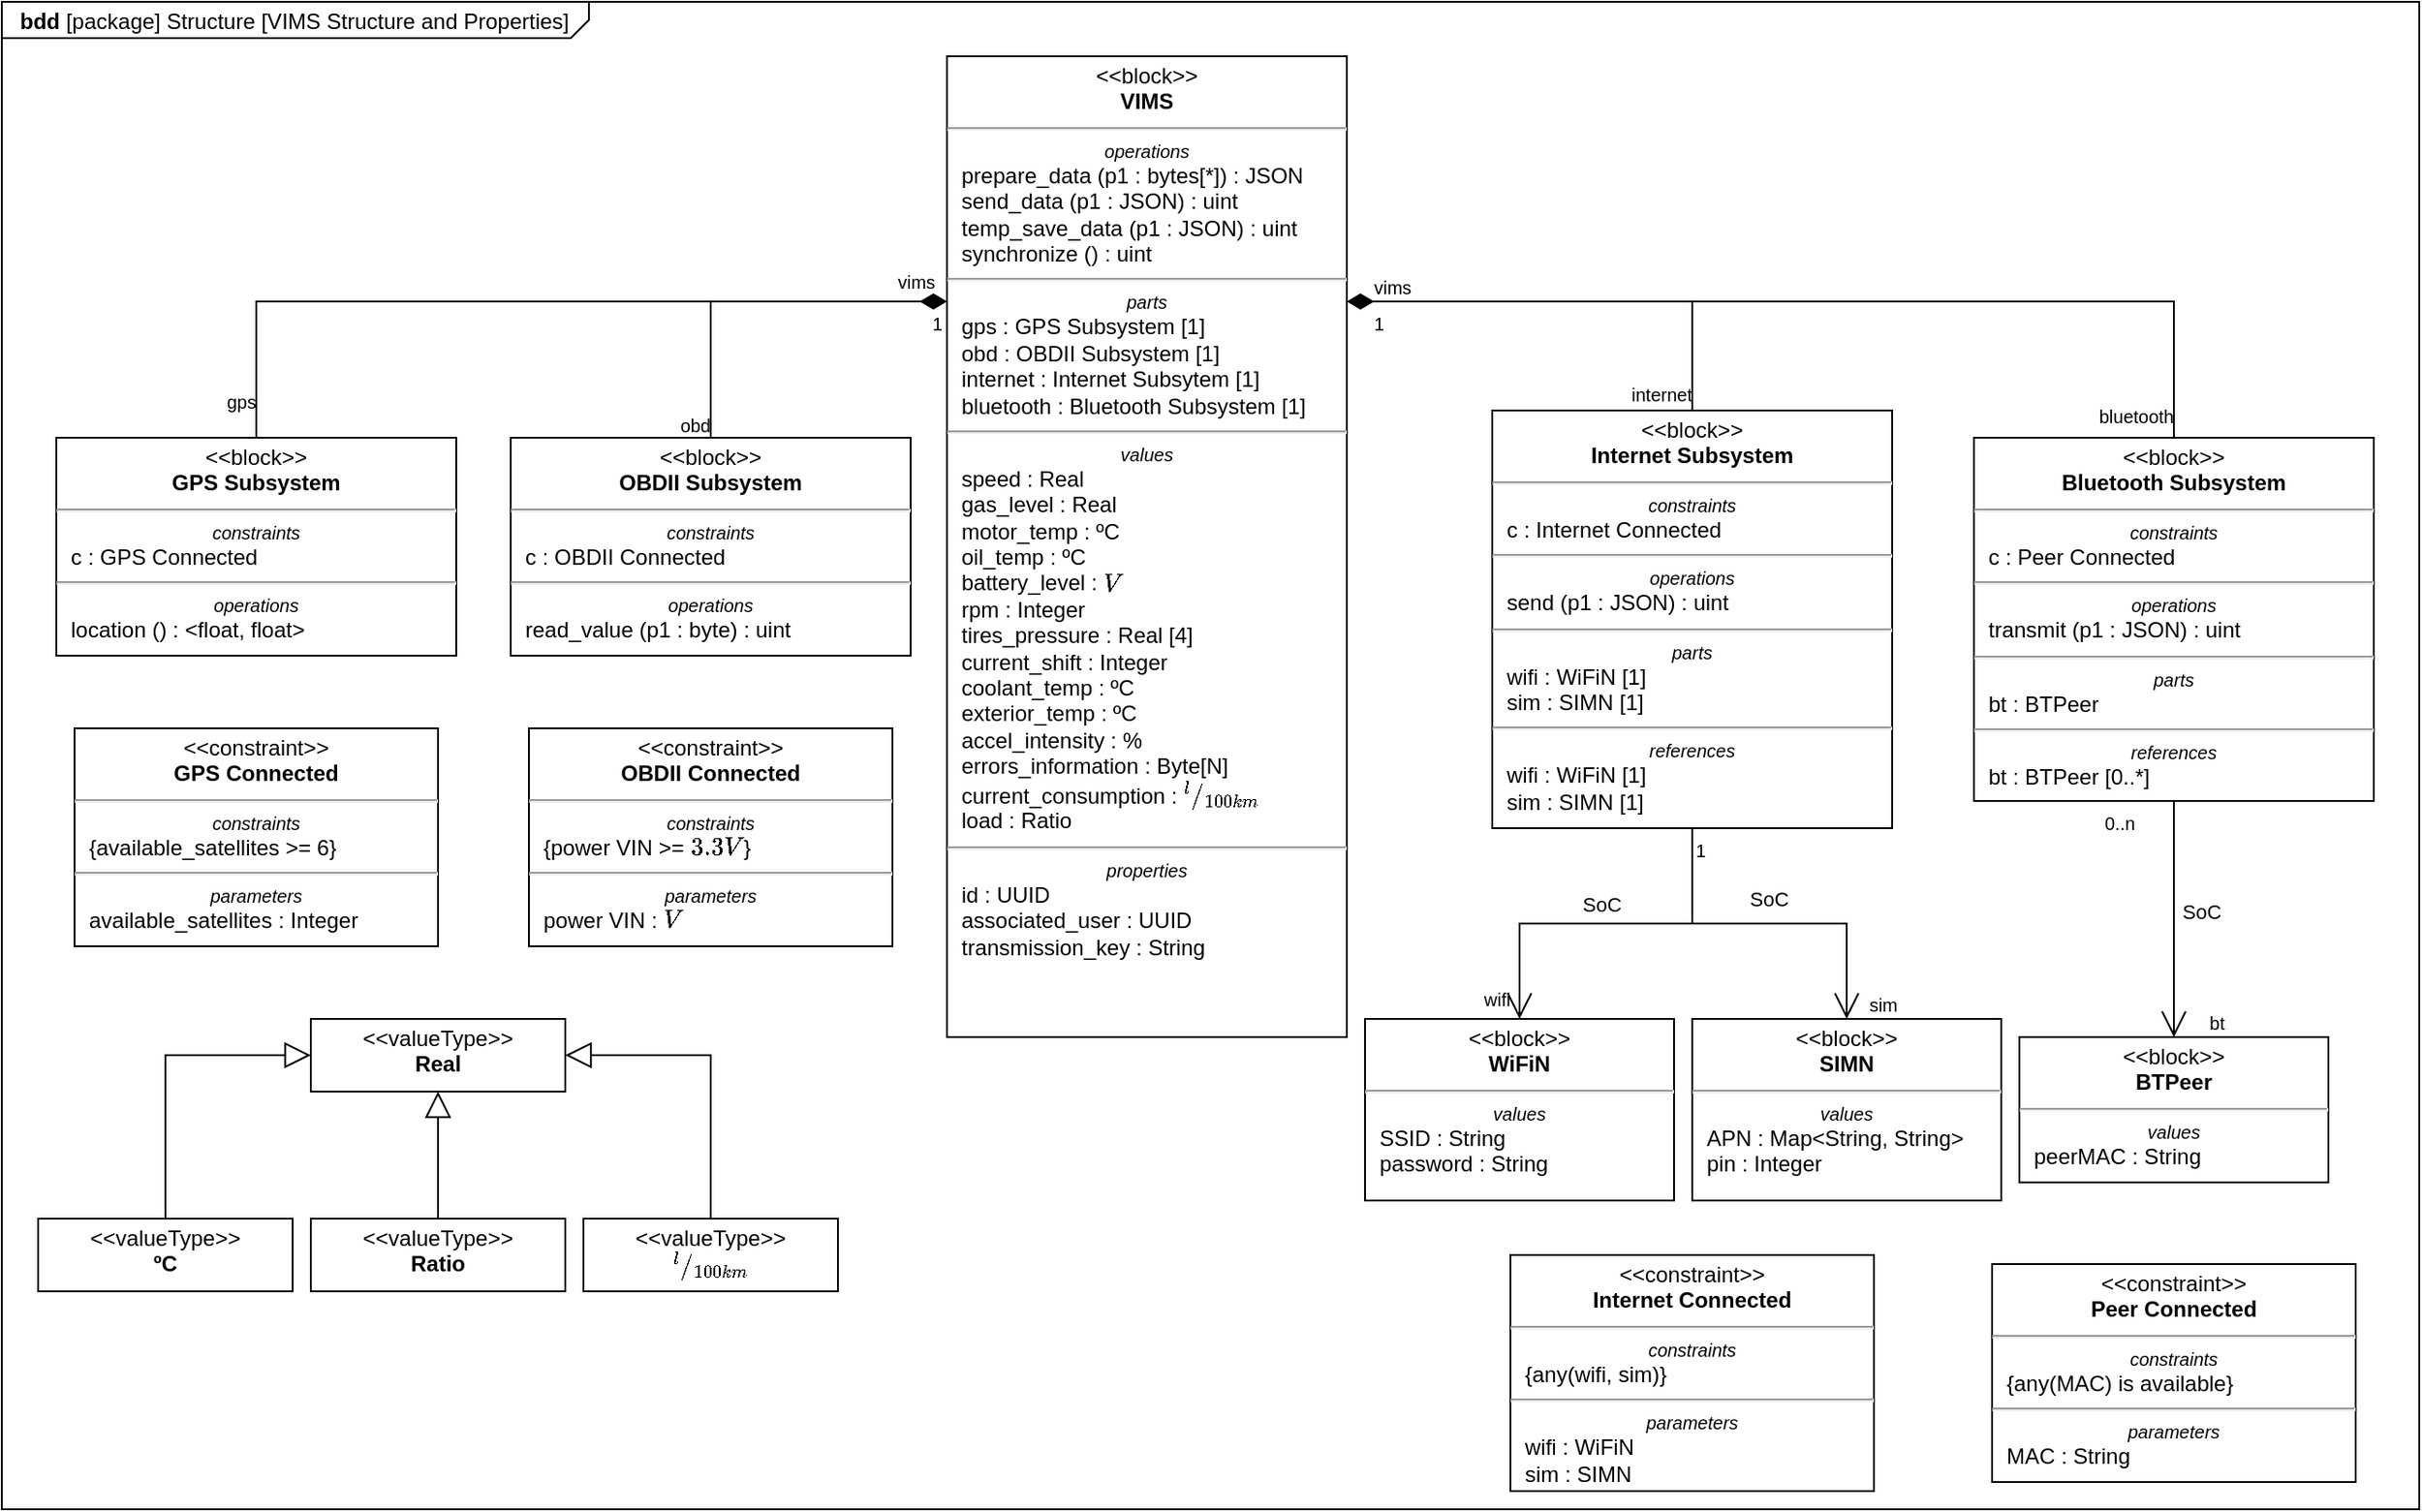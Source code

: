 <mxfile version="16.5.1" type="device" pages="3"><diagram id="k7R_y6oLWmM-7dXFirqQ" name="VIMS"><mxGraphModel dx="2249" dy="905" grid="1" gridSize="10" guides="1" tooltips="1" connect="1" arrows="1" fold="1" page="1" pageScale="1" pageWidth="827" pageHeight="1169" math="1" shadow="0"><root><mxCell id="0"/><mxCell id="1" parent="0"/><mxCell id="sNSrLLBI-kiCuPjnk9z7-1" value="&lt;p style=&quot;margin: 0px ; margin-top: 4px ; margin-left: 10px ; text-align: left&quot;&gt;&lt;b&gt;bdd&lt;/b&gt;&amp;nbsp;[package] Structure [VIMS Structure and Properties&lt;span&gt;]&lt;/span&gt;&lt;/p&gt;" style="html=1;strokeWidth=1;shape=mxgraph.sysml.package;labelX=323;align=left;spacingLeft=10;overflow=fill;recursiveResize=0;" parent="1" vertex="1"><mxGeometry x="-240" y="40" width="1330" height="830" as="geometry"/></mxCell><mxCell id="sNSrLLBI-kiCuPjnk9z7-9" value="&lt;p style=&quot;margin: 0px ; margin-top: 4px ; text-align: center&quot;&gt;&amp;lt;&amp;lt;block&amp;gt;&amp;gt;&lt;br&gt;&lt;b&gt;OBDII Subsystem&lt;/b&gt;&lt;/p&gt;&lt;hr&gt;&lt;p style=&quot;font-size: 10px ; margin: 0px ; text-align: center&quot;&gt;&lt;i&gt;constraints&lt;/i&gt;&lt;/p&gt;&lt;p style=&quot;margin: 0px ; margin-left: 8px ; text-align: left&quot;&gt;c : OBDII Connected&lt;/p&gt;&lt;hr&gt;&lt;p style=&quot;font-size: 10px ; margin: 0px ; text-align: center&quot;&gt;&lt;i&gt;operations&lt;/i&gt;&lt;/p&gt;&lt;p style=&quot;margin: 0px ; margin-left: 8px ; text-align: left&quot;&gt;read_value (p1 : byte) : uint&lt;/p&gt;" style="shape=rect;html=1;overflow=fill;verticalAlign=top;align=left;whiteSpace=wrap;" parent="1" vertex="1"><mxGeometry x="40" y="280" width="220" height="120" as="geometry"/></mxCell><mxCell id="sNSrLLBI-kiCuPjnk9z7-10" value="&lt;p style=&quot;margin: 0px ; margin-top: 4px ; text-align: center&quot;&gt;&amp;lt;&amp;lt;block&amp;gt;&amp;gt;&lt;br&gt;&lt;b&gt;VIMS&lt;/b&gt;&lt;/p&gt;&lt;hr&gt;&lt;p style=&quot;font-size: 10px ; margin: 0px ; text-align: center&quot;&gt;&lt;i&gt;operations&lt;/i&gt;&lt;/p&gt;&lt;p style=&quot;margin: 0px ; margin-left: 8px ; text-align: left&quot;&gt;prepare_data (p1 : bytes[*]) : JSON&lt;/p&gt;&lt;p style=&quot;margin: 0px ; margin-left: 8px ; text-align: left&quot;&gt;send_data (p1 : JSON) : uint&lt;/p&gt;&lt;p style=&quot;margin: 0px ; margin-left: 8px ; text-align: left&quot;&gt;temp_save_data (p1 : JSON) : uint&lt;/p&gt;&lt;p style=&quot;margin: 0px ; margin-left: 8px ; text-align: left&quot;&gt;synchronize () : uint&lt;/p&gt;&lt;hr&gt;&lt;p style=&quot;font-size: 10px ; margin: 0px ; text-align: center&quot;&gt;&lt;i&gt;parts&lt;/i&gt;&lt;/p&gt;&lt;p style=&quot;margin: 0px ; margin-left: 8px ; text-align: left&quot;&gt;gps : GPS Subsystem [1]&lt;/p&gt;&lt;p style=&quot;margin: 0px ; margin-left: 8px ; text-align: left&quot;&gt;obd : OBDII Subsystem [1]&lt;/p&gt;&lt;p style=&quot;margin: 0px ; margin-left: 8px ; text-align: left&quot;&gt;internet : Internet Subsytem [1]&lt;/p&gt;&lt;p style=&quot;margin: 0px ; margin-left: 8px ; text-align: left&quot;&gt;bluetooth : Bluetooth Subsystem [1]&lt;/p&gt;&lt;hr&gt;&lt;p style=&quot;font-size: 10px ; margin: 0px ; text-align: center&quot;&gt;&lt;i&gt;values&lt;/i&gt;&lt;/p&gt;&lt;p style=&quot;margin: 0px ; margin-left: 8px ; text-align: left&quot;&gt;speed : Real&lt;/p&gt;&lt;p style=&quot;margin: 0px ; margin-left: 8px ; text-align: left&quot;&gt;gas_level : Real&lt;/p&gt;&lt;p style=&quot;margin: 0px ; margin-left: 8px ; text-align: left&quot;&gt;motor_temp : ºC&lt;/p&gt;&lt;p style=&quot;margin: 0px ; margin-left: 8px ; text-align: left&quot;&gt;oil_temp : ºC&lt;/p&gt;&lt;p style=&quot;margin: 0px ; margin-left: 8px ; text-align: left&quot;&gt;battery_level : \(V\)&lt;/p&gt;&lt;p style=&quot;margin: 0px ; margin-left: 8px ; text-align: left&quot;&gt;rpm : Integer&lt;/p&gt;&lt;p style=&quot;margin: 0px ; margin-left: 8px ; text-align: left&quot;&gt;tires_pressure : Real [4]&lt;/p&gt;&lt;p style=&quot;margin: 0px ; margin-left: 8px ; text-align: left&quot;&gt;current_shift : Integer&lt;/p&gt;&lt;p style=&quot;margin: 0px ; margin-left: 8px ; text-align: left&quot;&gt;coolant_temp : ºC&lt;/p&gt;&lt;p style=&quot;margin: 0px ; margin-left: 8px ; text-align: left&quot;&gt;exterior_temp : ºC&lt;/p&gt;&lt;p style=&quot;margin: 0px ; margin-left: 8px ; text-align: left&quot;&gt;accel_intensity : %&lt;/p&gt;&lt;p style=&quot;margin: 0px ; margin-left: 8px ; text-align: left&quot;&gt;errors_information : Byte[N]&lt;/p&gt;&lt;p style=&quot;margin: 0px ; margin-left: 8px ; text-align: left&quot;&gt;current_consumption : \(^l/_{100 km}\)&lt;/p&gt;&lt;p style=&quot;margin: 0px ; margin-left: 8px ; text-align: left&quot;&gt;load : Ratio&lt;/p&gt;&lt;hr&gt;&lt;p style=&quot;font-size: 10px ; margin: 0px ; text-align: center&quot;&gt;&lt;i&gt;properties&lt;/i&gt;&lt;/p&gt;&lt;p style=&quot;margin: 0px ; margin-left: 8px ; text-align: left&quot;&gt;id : UUID&lt;/p&gt;&lt;p style=&quot;margin: 0px ; margin-left: 8px ; text-align: left&quot;&gt;associated_user : UUID&lt;/p&gt;&lt;p style=&quot;margin: 0px ; margin-left: 8px ; text-align: left&quot;&gt;transmission_key : String&lt;/p&gt;" style="shape=rect;html=1;overflow=fill;verticalAlign=top;align=left;whiteSpace=wrap;fontSize=12;" parent="1" vertex="1"><mxGeometry x="280" y="70" width="220" height="540" as="geometry"/></mxCell><mxCell id="sNSrLLBI-kiCuPjnk9z7-13" value="&lt;p style=&quot;margin: 0px ; margin-top: 4px ; text-align: center&quot;&gt;&lt;font face=&quot;Helvetica&quot;&gt;&amp;lt;&amp;lt;valueType&amp;gt;&amp;gt;&lt;br&gt;&lt;b&gt;Real&lt;/b&gt;&lt;/font&gt;&lt;/p&gt;" style="shape=rect;html=1;overflow=fill;whiteSpace=wrap;fontFamily=Times New Roman;fontSize=12;" parent="1" vertex="1"><mxGeometry x="-70" y="600" width="140" height="40" as="geometry"/></mxCell><mxCell id="sNSrLLBI-kiCuPjnk9z7-14" value="&lt;p style=&quot;margin: 0px ; margin-top: 4px ; text-align: center&quot;&gt;&lt;font face=&quot;Helvetica&quot;&gt;&amp;lt;&amp;lt;valueType&amp;gt;&amp;gt;&lt;br&gt;&lt;b&gt;ºC&lt;/b&gt;&lt;/font&gt;&lt;/p&gt;" style="shape=rect;html=1;overflow=fill;whiteSpace=wrap;fontFamily=Times New Roman;fontSize=12;" parent="1" vertex="1"><mxGeometry x="-220" y="710" width="140" height="40" as="geometry"/></mxCell><mxCell id="sNSrLLBI-kiCuPjnk9z7-15" value="" style="edgeStyle=none;html=1;endSize=12;endArrow=block;endFill=0;rounded=0;fontFamily=Helvetica;fontSize=12;exitX=0.5;exitY=0;exitDx=0;exitDy=0;entryX=0;entryY=0.5;entryDx=0;entryDy=0;" parent="1" source="sNSrLLBI-kiCuPjnk9z7-14" target="sNSrLLBI-kiCuPjnk9z7-13" edge="1"><mxGeometry width="160" relative="1" as="geometry"><mxPoint x="330" y="660" as="sourcePoint"/><mxPoint x="490" y="660" as="targetPoint"/><Array as="points"><mxPoint x="-150" y="620"/></Array></mxGeometry></mxCell><mxCell id="sNSrLLBI-kiCuPjnk9z7-16" value="&lt;p style=&quot;margin: 0px ; margin-top: 4px ; text-align: center&quot;&gt;&lt;font face=&quot;Helvetica&quot;&gt;&amp;lt;&amp;lt;valueType&amp;gt;&amp;gt;&lt;br&gt;&lt;b&gt;Ratio&lt;/b&gt;&lt;/font&gt;&lt;/p&gt;" style="shape=rect;html=1;overflow=fill;whiteSpace=wrap;fontFamily=Times New Roman;fontSize=12;" parent="1" vertex="1"><mxGeometry x="-70" y="710" width="140" height="40" as="geometry"/></mxCell><mxCell id="sNSrLLBI-kiCuPjnk9z7-17" value="" style="edgeStyle=none;html=1;endSize=12;endArrow=block;endFill=0;rounded=0;fontFamily=Helvetica;fontSize=12;exitX=0.5;exitY=0;exitDx=0;exitDy=0;entryX=0.5;entryY=1;entryDx=0;entryDy=0;" parent="1" source="sNSrLLBI-kiCuPjnk9z7-16" target="sNSrLLBI-kiCuPjnk9z7-13" edge="1"><mxGeometry width="160" relative="1" as="geometry"><mxPoint x="330" y="540" as="sourcePoint"/><mxPoint x="490" y="540" as="targetPoint"/><Array as="points"/></mxGeometry></mxCell><mxCell id="sNSrLLBI-kiCuPjnk9z7-18" value="&lt;p style=&quot;margin: 0px ; margin-top: 4px ; text-align: center&quot;&gt;&lt;font face=&quot;Helvetica&quot;&gt;&amp;lt;&amp;lt;valueType&amp;gt;&amp;gt;&lt;br&gt;&lt;b&gt;\(^l/_{100km}\)&lt;/b&gt;&lt;/font&gt;&lt;/p&gt;" style="shape=rect;html=1;overflow=fill;whiteSpace=wrap;fontFamily=Times New Roman;fontSize=12;" parent="1" vertex="1"><mxGeometry x="80" y="710" width="140" height="40" as="geometry"/></mxCell><mxCell id="sNSrLLBI-kiCuPjnk9z7-19" value="" style="edgeStyle=none;html=1;endSize=12;endArrow=block;endFill=0;rounded=0;fontFamily=Helvetica;fontSize=12;exitX=0.5;exitY=0;exitDx=0;exitDy=0;entryX=1;entryY=0.5;entryDx=0;entryDy=0;" parent="1" source="sNSrLLBI-kiCuPjnk9z7-18" target="sNSrLLBI-kiCuPjnk9z7-13" edge="1"><mxGeometry width="160" relative="1" as="geometry"><mxPoint x="330" y="540" as="sourcePoint"/><mxPoint x="490" y="540" as="targetPoint"/><Array as="points"><mxPoint x="150" y="620"/></Array></mxGeometry></mxCell><mxCell id="sNSrLLBI-kiCuPjnk9z7-20" value="&lt;p style=&quot;margin: 0px ; margin-top: 4px ; text-align: center&quot;&gt;&amp;lt;&amp;lt;block&amp;gt;&amp;gt;&lt;br&gt;&lt;b&gt;Internet Subsystem&lt;/b&gt;&lt;/p&gt;&lt;hr&gt;&lt;p style=&quot;font-size: 10px ; margin: 0px ; text-align: center&quot;&gt;&lt;i&gt;constraints&lt;/i&gt;&lt;/p&gt;&lt;p style=&quot;margin: 0px ; margin-left: 8px ; text-align: left&quot;&gt;c : Internet Connected&lt;/p&gt;&lt;hr&gt;&lt;p style=&quot;font-size: 10px ; margin: 0px ; text-align: center&quot;&gt;&lt;i&gt;operations&lt;/i&gt;&lt;/p&gt;&lt;p style=&quot;margin: 0px ; margin-left: 8px ; text-align: left&quot;&gt;send (p1 : JSON) : uint&lt;/p&gt;&lt;hr&gt;&lt;p style=&quot;font-size: 10px ; margin: 0px ; text-align: center&quot;&gt;&lt;i&gt;parts&lt;/i&gt;&lt;/p&gt;&lt;p style=&quot;margin: 0px ; margin-left: 8px ; text-align: left&quot;&gt;wifi : WiFiN [1]&lt;/p&gt;&lt;p style=&quot;margin: 0px ; margin-left: 8px ; text-align: left&quot;&gt;sim : SIMN [1]&lt;/p&gt;&lt;hr&gt;&lt;p style=&quot;font-size: 10px ; margin: 0px ; text-align: center&quot;&gt;&lt;i&gt;references&lt;/i&gt;&lt;/p&gt;&lt;p style=&quot;margin: 0px ; margin-left: 8px ; text-align: left&quot;&gt;wifi : WiFiN [1]&lt;/p&gt;&lt;p style=&quot;margin: 0px ; margin-left: 8px ; text-align: left&quot;&gt;sim : SIMN [1]&lt;/p&gt;" style="shape=rect;html=1;overflow=fill;verticalAlign=top;align=left;whiteSpace=wrap;fontFamily=Helvetica;fontSize=12;" parent="1" vertex="1"><mxGeometry x="580" y="265" width="220" height="230" as="geometry"/></mxCell><mxCell id="sNSrLLBI-kiCuPjnk9z7-21" value="&lt;p style=&quot;margin: 0px ; margin-top: 4px ; text-align: center&quot;&gt;&amp;lt;&amp;lt;block&amp;gt;&amp;gt;&lt;br&gt;&lt;b&gt;Bluetooth Subsystem&lt;/b&gt;&lt;/p&gt;&lt;hr&gt;&lt;p style=&quot;font-size: 10px ; margin: 0px ; text-align: center&quot;&gt;&lt;i&gt;constraints&lt;/i&gt;&lt;/p&gt;&lt;p style=&quot;margin: 0px ; margin-left: 8px ; text-align: left&quot;&gt;c : Peer Connected&lt;/p&gt;&lt;hr&gt;&lt;p style=&quot;font-size: 10px ; margin: 0px ; text-align: center&quot;&gt;&lt;i&gt;operations&lt;/i&gt;&lt;/p&gt;&lt;p style=&quot;margin: 0px ; margin-left: 8px ; text-align: left&quot;&gt;transmit (p1 : JSON) : uint&lt;/p&gt;&lt;hr&gt;&lt;p style=&quot;font-size: 10px ; margin: 0px ; text-align: center&quot;&gt;&lt;i&gt;parts&lt;/i&gt;&lt;/p&gt;&lt;p style=&quot;margin: 0px ; margin-left: 8px ; text-align: left&quot;&gt;bt : BTPeer&lt;/p&gt;&lt;hr&gt;&lt;p style=&quot;font-size: 10px ; margin: 0px ; text-align: center&quot;&gt;&lt;i&gt;references&lt;/i&gt;&lt;/p&gt;&lt;p style=&quot;margin: 0px ; margin-left: 8px ; text-align: left&quot;&gt;bt : BTPeer [0..*]&lt;/p&gt;" style="shape=rect;html=1;overflow=fill;verticalAlign=top;align=left;whiteSpace=wrap;fontFamily=Helvetica;fontSize=12;" parent="1" vertex="1"><mxGeometry x="845" y="280" width="220" height="200" as="geometry"/></mxCell><mxCell id="n0NZnlniEE8Ix-oHFrU9-1" value="" style="verticalAlign=bottom;html=1;endArrow=none;edgeStyle=orthogonalEdgeStyle;startFill=1;startSize=12;startArrow=diamondThin;rounded=0;exitX=0;exitY=0.25;exitDx=0;exitDy=0;entryX=0.5;entryY=0;entryDx=0;entryDy=0;" parent="1" source="sNSrLLBI-kiCuPjnk9z7-10" target="sNSrLLBI-kiCuPjnk9z7-9" edge="1"><mxGeometry relative="1" as="geometry"><mxPoint x="290" y="400" as="sourcePoint"/><mxPoint x="540" y="400" as="targetPoint"/><Array as="points"><mxPoint x="150" y="205"/></Array></mxGeometry></mxCell><mxCell id="n0NZnlniEE8Ix-oHFrU9-2" value="1" style="resizable=0;html=1;align=left;verticalAlign=top;labelBackgroundColor=none;fontSize=10" parent="n0NZnlniEE8Ix-oHFrU9-1" connectable="0" vertex="1"><mxGeometry x="-0.9" relative="1" as="geometry"/></mxCell><mxCell id="n0NZnlniEE8Ix-oHFrU9-3" value="vims" style="resizable=0;html=1;align=left;verticalAlign=bottom;labelBackgroundColor=none;fontSize=10" parent="n0NZnlniEE8Ix-oHFrU9-1" connectable="0" vertex="1"><mxGeometry x="-0.9" relative="1" as="geometry"><mxPoint x="-19" y="-2" as="offset"/></mxGeometry></mxCell><mxCell id="n0NZnlniEE8Ix-oHFrU9-5" value="obd" style="resizable=0;html=1;align=right;verticalAlign=bottom;labelBackgroundColor=none;fontSize=10" parent="n0NZnlniEE8Ix-oHFrU9-1" connectable="0" vertex="1"><mxGeometry x="0.9" relative="1" as="geometry"><mxPoint y="11" as="offset"/></mxGeometry></mxCell><mxCell id="n0NZnlniEE8Ix-oHFrU9-6" value="&lt;p style=&quot;margin: 0px ; margin-top: 4px ; text-align: center&quot;&gt;&amp;lt;&amp;lt;constraint&amp;gt;&amp;gt;&lt;br&gt;&lt;b&gt;OBDII Connected&lt;/b&gt;&lt;/p&gt;&lt;hr&gt;&lt;p style=&quot;font-size: 10px ; margin: 0px ; text-align: center&quot;&gt;&lt;i&gt;constraints&lt;/i&gt;&lt;/p&gt;&lt;p style=&quot;margin: 0px ; margin-left: 8px ; text-align: left&quot;&gt;{power VIN &amp;gt;= \(3.3V\)}&lt;/p&gt;&lt;hr&gt;&lt;p style=&quot;font-size: 10px ; margin: 0px ; text-align: center&quot;&gt;&lt;i&gt;parameters&lt;/i&gt;&lt;/p&gt;&lt;p style=&quot;margin: 0px ; margin-left: 8px ; text-align: left&quot;&gt;power VIN : \(V\)&lt;/p&gt;" style="shape=rect;html=1;overflow=fill;whiteSpace=wrap;" parent="1" vertex="1"><mxGeometry x="50" y="440" width="200" height="120" as="geometry"/></mxCell><mxCell id="n0NZnlniEE8Ix-oHFrU9-7" value="&lt;p style=&quot;margin: 0px ; margin-top: 4px ; text-align: center&quot;&gt;&amp;lt;&amp;lt;block&amp;gt;&amp;gt;&lt;br&gt;&lt;b&gt;WiFiN&lt;/b&gt;&lt;/p&gt;&lt;hr&gt;&lt;p style=&quot;font-size: 10px ; margin: 0px ; text-align: center&quot;&gt;&lt;i&gt;values&lt;/i&gt;&lt;/p&gt;&lt;p style=&quot;margin: 0px ; margin-left: 8px ; text-align: left&quot;&gt;SSID : String&lt;br&gt;password : String&lt;/p&gt;" style="shape=rect;html=1;overflow=fill;verticalAlign=top;align=left;whiteSpace=wrap;" parent="1" vertex="1"><mxGeometry x="510" y="600" width="170" height="100" as="geometry"/></mxCell><mxCell id="n0NZnlniEE8Ix-oHFrU9-8" value="&lt;p style=&quot;margin: 0px ; margin-top: 4px ; text-align: center&quot;&gt;&amp;lt;&amp;lt;block&amp;gt;&amp;gt;&lt;br&gt;&lt;b&gt;SIMN&lt;/b&gt;&lt;/p&gt;&lt;hr&gt;&lt;p style=&quot;font-size: 10px ; margin: 0px ; text-align: center&quot;&gt;&lt;i&gt;values&lt;/i&gt;&lt;/p&gt;&lt;p style=&quot;margin: 0px ; margin-left: 8px ; text-align: left&quot;&gt;APN : Map&amp;lt;String, String&amp;gt;&lt;br&gt;pin : Integer&lt;/p&gt;" style="shape=rect;html=1;overflow=fill;verticalAlign=top;align=left;whiteSpace=wrap;" parent="1" vertex="1"><mxGeometry x="690" y="600" width="170" height="100" as="geometry"/></mxCell><mxCell id="n0NZnlniEE8Ix-oHFrU9-9" value="" style="verticalAlign=bottom;html=1;endArrow=open;endSize=12;edgeStyle=orthogonalEdgeStyle;rounded=0;entryX=0.5;entryY=0;entryDx=0;entryDy=0;exitX=0.5;exitY=1;exitDx=0;exitDy=0;" parent="1" source="sNSrLLBI-kiCuPjnk9z7-20" target="n0NZnlniEE8Ix-oHFrU9-7" edge="1"><mxGeometry relative="1" as="geometry"><mxPoint x="240" y="520" as="sourcePoint"/><mxPoint x="490" y="520" as="targetPoint"/></mxGeometry></mxCell><mxCell id="n0NZnlniEE8Ix-oHFrU9-10" value="1" style="resizable=0;html=1;align=left;verticalAlign=top;labelBackgroundColor=none;fontSize=10" parent="n0NZnlniEE8Ix-oHFrU9-9" connectable="0" vertex="1"><mxGeometry x="-1" relative="1" as="geometry"/></mxCell><mxCell id="n0NZnlniEE8Ix-oHFrU9-12" value="wifi" style="resizable=0;html=1;align=right;verticalAlign=bottom;labelBackgroundColor=none;fontSize=10" parent="n0NZnlniEE8Ix-oHFrU9-9" connectable="0" vertex="1"><mxGeometry x="0.9" relative="1" as="geometry"><mxPoint x="-5" y="7" as="offset"/></mxGeometry></mxCell><mxCell id="n0NZnlniEE8Ix-oHFrU9-17" value="SoC" style="edgeLabel;html=1;align=center;verticalAlign=middle;resizable=0;points=[];" parent="n0NZnlniEE8Ix-oHFrU9-9" vertex="1" connectable="0"><mxGeometry x="0.111" relative="1" as="geometry"><mxPoint x="8" y="-11" as="offset"/></mxGeometry></mxCell><mxCell id="n0NZnlniEE8Ix-oHFrU9-13" value="SoC" style="verticalAlign=bottom;html=1;endArrow=open;endSize=12;edgeStyle=orthogonalEdgeStyle;rounded=0;entryX=0.5;entryY=0;entryDx=0;entryDy=0;exitX=0.5;exitY=1;exitDx=0;exitDy=0;" parent="1" source="sNSrLLBI-kiCuPjnk9z7-20" target="n0NZnlniEE8Ix-oHFrU9-8" edge="1"><mxGeometry x="-0.013" y="5" relative="1" as="geometry"><mxPoint x="290" y="550" as="sourcePoint"/><mxPoint x="450" y="550" as="targetPoint"/><mxPoint as="offset"/></mxGeometry></mxCell><mxCell id="n0NZnlniEE8Ix-oHFrU9-14" value="sim" style="resizable=0;html=1;align=right;verticalAlign=top;labelBackgroundColor=none;fontSize=10" parent="n0NZnlniEE8Ix-oHFrU9-13" connectable="0" vertex="1"><mxGeometry x="1" relative="1" as="geometry"><mxPoint x="28" y="-20" as="offset"/></mxGeometry></mxCell><mxCell id="n0NZnlniEE8Ix-oHFrU9-18" value="" style="verticalAlign=bottom;html=1;endArrow=none;edgeStyle=orthogonalEdgeStyle;startFill=1;startSize=12;startArrow=diamondThin;rounded=0;exitX=1;exitY=0.25;exitDx=0;exitDy=0;entryX=0.5;entryY=0;entryDx=0;entryDy=0;" parent="1" source="sNSrLLBI-kiCuPjnk9z7-10" target="sNSrLLBI-kiCuPjnk9z7-20" edge="1"><mxGeometry relative="1" as="geometry"><mxPoint x="240" y="220" as="sourcePoint"/><mxPoint x="490" y="220" as="targetPoint"/></mxGeometry></mxCell><mxCell id="n0NZnlniEE8Ix-oHFrU9-19" value="1" style="resizable=0;html=1;align=left;verticalAlign=top;labelBackgroundColor=none;fontSize=10" parent="n0NZnlniEE8Ix-oHFrU9-18" connectable="0" vertex="1"><mxGeometry x="-0.9" relative="1" as="geometry"/></mxCell><mxCell id="n0NZnlniEE8Ix-oHFrU9-20" value="vims" style="resizable=0;html=1;align=left;verticalAlign=bottom;labelBackgroundColor=none;fontSize=10" parent="n0NZnlniEE8Ix-oHFrU9-18" connectable="0" vertex="1"><mxGeometry x="-0.9" relative="1" as="geometry"/></mxCell><mxCell id="n0NZnlniEE8Ix-oHFrU9-21" value="" style="resizable=0;html=1;align=right;verticalAlign=top;labelBackgroundColor=none;fontSize=10" parent="n0NZnlniEE8Ix-oHFrU9-18" connectable="0" vertex="1"><mxGeometry x="0.9" relative="1" as="geometry"/></mxCell><mxCell id="n0NZnlniEE8Ix-oHFrU9-22" value="internet" style="resizable=0;html=1;align=right;verticalAlign=bottom;labelBackgroundColor=none;fontSize=10" parent="n0NZnlniEE8Ix-oHFrU9-18" connectable="0" vertex="1"><mxGeometry x="0.9" relative="1" as="geometry"><mxPoint y="12" as="offset"/></mxGeometry></mxCell><mxCell id="n0NZnlniEE8Ix-oHFrU9-23" value="" style="verticalAlign=bottom;html=1;endArrow=none;edgeStyle=orthogonalEdgeStyle;startFill=1;startSize=12;startArrow=diamondThin;rounded=0;exitX=1;exitY=0.25;exitDx=0;exitDy=0;entryX=0.5;entryY=0;entryDx=0;entryDy=0;" parent="1" source="sNSrLLBI-kiCuPjnk9z7-10" target="sNSrLLBI-kiCuPjnk9z7-21" edge="1"><mxGeometry relative="1" as="geometry"><mxPoint x="510" y="510" as="sourcePoint"/><mxPoint x="760" y="510" as="targetPoint"/></mxGeometry></mxCell><mxCell id="n0NZnlniEE8Ix-oHFrU9-27" value="bluetooth" style="resizable=0;html=1;align=right;verticalAlign=bottom;labelBackgroundColor=none;fontSize=10" parent="n0NZnlniEE8Ix-oHFrU9-23" connectable="0" vertex="1"><mxGeometry x="0.9" relative="1" as="geometry"><mxPoint y="23" as="offset"/></mxGeometry></mxCell><mxCell id="n0NZnlniEE8Ix-oHFrU9-28" value="&lt;p style=&quot;margin: 0px ; margin-top: 4px ; text-align: center&quot;&gt;&amp;lt;&amp;lt;constraint&amp;gt;&amp;gt;&lt;br&gt;&lt;b&gt;Internet Connected&lt;/b&gt;&lt;/p&gt;&lt;hr&gt;&lt;p style=&quot;font-size: 10px ; margin: 0px ; text-align: center&quot;&gt;&lt;i&gt;constraints&lt;/i&gt;&lt;/p&gt;&lt;p style=&quot;margin: 0px ; margin-left: 8px ; text-align: left&quot;&gt;{any(wifi, sim)}&lt;/p&gt;&lt;hr&gt;&lt;p style=&quot;font-size: 10px ; margin: 0px ; text-align: center&quot;&gt;&lt;i&gt;parameters&lt;/i&gt;&lt;/p&gt;&lt;p style=&quot;margin: 0px ; margin-left: 8px ; text-align: left&quot;&gt;wifi : WiFiN&lt;/p&gt;&lt;p style=&quot;margin: 0px ; margin-left: 8px ; text-align: left&quot;&gt;sim : SIMN&lt;/p&gt;" style="shape=rect;html=1;overflow=fill;whiteSpace=wrap;" parent="1" vertex="1"><mxGeometry x="590" y="730" width="200" height="130" as="geometry"/></mxCell><mxCell id="n0NZnlniEE8Ix-oHFrU9-29" value="&lt;p style=&quot;margin: 0px ; margin-top: 4px ; text-align: center&quot;&gt;&amp;lt;&amp;lt;block&amp;gt;&amp;gt;&lt;br&gt;&lt;b&gt;BTPeer&lt;/b&gt;&lt;/p&gt;&lt;hr&gt;&lt;p style=&quot;font-size: 10px ; margin: 0px ; text-align: center&quot;&gt;&lt;i&gt;values&lt;/i&gt;&lt;/p&gt;&lt;p style=&quot;margin: 0px ; margin-left: 8px ; text-align: left&quot;&gt;peerMAC : String&lt;/p&gt;" style="shape=rect;html=1;overflow=fill;verticalAlign=top;align=left;whiteSpace=wrap;" parent="1" vertex="1"><mxGeometry x="870" y="610" width="170" height="80" as="geometry"/></mxCell><mxCell id="n0NZnlniEE8Ix-oHFrU9-30" value="SoC" style="verticalAlign=bottom;html=1;endArrow=open;endSize=12;edgeStyle=orthogonalEdgeStyle;rounded=0;entryX=0.5;entryY=0;entryDx=0;entryDy=0;exitX=0.5;exitY=1;exitDx=0;exitDy=0;" parent="1" source="sNSrLLBI-kiCuPjnk9z7-21" target="n0NZnlniEE8Ix-oHFrU9-29" edge="1"><mxGeometry x="0.077" y="15" relative="1" as="geometry"><mxPoint x="650" y="520" as="sourcePoint"/><mxPoint x="745" y="610" as="targetPoint"/><mxPoint as="offset"/></mxGeometry></mxCell><mxCell id="n0NZnlniEE8Ix-oHFrU9-31" value="bt" style="resizable=0;html=1;align=right;verticalAlign=top;labelBackgroundColor=none;fontSize=10" parent="n0NZnlniEE8Ix-oHFrU9-30" connectable="0" vertex="1"><mxGeometry x="1" relative="1" as="geometry"><mxPoint x="28" y="-20" as="offset"/></mxGeometry></mxCell><mxCell id="n0NZnlniEE8Ix-oHFrU9-32" value="0..n" style="resizable=0;html=1;align=left;verticalAlign=top;labelBackgroundColor=none;fontSize=10" parent="1" connectable="0" vertex="1"><mxGeometry x="915" y="480" as="geometry"/></mxCell><mxCell id="n0NZnlniEE8Ix-oHFrU9-33" value="&lt;p style=&quot;margin: 0px ; margin-top: 4px ; text-align: center&quot;&gt;&amp;lt;&amp;lt;constraint&amp;gt;&amp;gt;&lt;br&gt;&lt;b&gt;Peer Connected&lt;/b&gt;&lt;/p&gt;&lt;hr&gt;&lt;p style=&quot;font-size: 10px ; margin: 0px ; text-align: center&quot;&gt;&lt;i&gt;constraints&lt;/i&gt;&lt;/p&gt;&lt;p style=&quot;margin: 0px ; margin-left: 8px ; text-align: left&quot;&gt;{any(MAC) is available}&lt;/p&gt;&lt;hr&gt;&lt;p style=&quot;font-size: 10px ; margin: 0px ; text-align: center&quot;&gt;&lt;i&gt;parameters&lt;/i&gt;&lt;/p&gt;&lt;p style=&quot;margin: 0px ; margin-left: 8px ; text-align: left&quot;&gt;MAC : String&lt;/p&gt;" style="shape=rect;html=1;overflow=fill;whiteSpace=wrap;" parent="1" vertex="1"><mxGeometry x="855" y="735" width="200" height="120" as="geometry"/></mxCell><mxCell id="n0NZnlniEE8Ix-oHFrU9-34" value="&lt;p style=&quot;margin: 0px ; margin-top: 4px ; text-align: center&quot;&gt;&amp;lt;&amp;lt;block&amp;gt;&amp;gt;&lt;br&gt;&lt;b&gt;GPS Subsystem&lt;/b&gt;&lt;/p&gt;&lt;hr&gt;&lt;p style=&quot;font-size: 10px ; margin: 0px ; text-align: center&quot;&gt;&lt;i&gt;constraints&lt;/i&gt;&lt;/p&gt;&lt;p style=&quot;margin: 0px ; margin-left: 8px ; text-align: left&quot;&gt;c : GPS Connected&lt;/p&gt;&lt;hr&gt;&lt;p style=&quot;font-size: 10px ; margin: 0px ; text-align: center&quot;&gt;&lt;i&gt;operations&lt;/i&gt;&lt;/p&gt;&lt;p style=&quot;margin: 0px ; margin-left: 8px ; text-align: left&quot;&gt;location () : &amp;lt;float, float&amp;gt;&lt;/p&gt;" style="shape=rect;html=1;overflow=fill;verticalAlign=top;align=left;whiteSpace=wrap;" parent="1" vertex="1"><mxGeometry x="-210" y="280" width="220" height="120" as="geometry"/></mxCell><mxCell id="n0NZnlniEE8Ix-oHFrU9-35" value="" style="verticalAlign=bottom;html=1;endArrow=none;edgeStyle=orthogonalEdgeStyle;startFill=1;startSize=12;startArrow=diamondThin;rounded=0;entryX=0.5;entryY=0;entryDx=0;entryDy=0;exitX=0;exitY=0.25;exitDx=0;exitDy=0;" parent="1" source="sNSrLLBI-kiCuPjnk9z7-10" target="n0NZnlniEE8Ix-oHFrU9-34" edge="1"><mxGeometry relative="1" as="geometry"><mxPoint x="280" y="190" as="sourcePoint"/><mxPoint x="160" y="290" as="targetPoint"/><Array as="points"><mxPoint x="-100" y="205"/></Array></mxGeometry></mxCell><mxCell id="n0NZnlniEE8Ix-oHFrU9-38" value="gps" style="resizable=0;html=1;align=right;verticalAlign=bottom;labelBackgroundColor=none;fontSize=10" parent="n0NZnlniEE8Ix-oHFrU9-35" connectable="0" vertex="1"><mxGeometry x="0.9" relative="1" as="geometry"><mxPoint y="11" as="offset"/></mxGeometry></mxCell><mxCell id="n0NZnlniEE8Ix-oHFrU9-39" value="&lt;p style=&quot;margin: 0px ; margin-top: 4px ; text-align: center&quot;&gt;&amp;lt;&amp;lt;constraint&amp;gt;&amp;gt;&lt;br&gt;&lt;b&gt;GPS Connected&lt;/b&gt;&lt;/p&gt;&lt;hr&gt;&lt;p style=&quot;font-size: 10px ; margin: 0px ; text-align: center&quot;&gt;&lt;i&gt;constraints&lt;/i&gt;&lt;/p&gt;&lt;p style=&quot;margin: 0px ; margin-left: 8px ; text-align: left&quot;&gt;{available_satellites &amp;gt;= 6}&lt;/p&gt;&lt;hr&gt;&lt;p style=&quot;font-size: 10px ; margin: 0px ; text-align: center&quot;&gt;&lt;i&gt;parameters&lt;/i&gt;&lt;/p&gt;&lt;p style=&quot;margin: 0px ; margin-left: 8px ; text-align: left&quot;&gt;available_satellites : Integer&lt;/p&gt;" style="shape=rect;html=1;overflow=fill;whiteSpace=wrap;" parent="1" vertex="1"><mxGeometry x="-200" y="440" width="200" height="120" as="geometry"/></mxCell></root></mxGraphModel></diagram><diagram id="IbT9XQnLmmmg2oqdNroI" name="Server"><mxGraphModel dx="2500" dy="1065" grid="1" gridSize="10" guides="1" tooltips="1" connect="1" arrows="1" fold="1" page="1" pageScale="1" pageWidth="827" pageHeight="1169" math="1" shadow="0"><root><mxCell id="xWFYbKnv1SfEpVb4VH98-0"/><mxCell id="xWFYbKnv1SfEpVb4VH98-1" parent="xWFYbKnv1SfEpVb4VH98-0"/><mxCell id="Gdd07cTRutPo6rWv4aCo-0" value="&lt;p style=&quot;margin: 0px ; margin-top: 4px ; margin-left: 10px ; text-align: left&quot;&gt;&lt;b&gt;bdd&lt;/b&gt;&amp;nbsp;[package] Structure [Server Structure and Properties&lt;span&gt;]&lt;/span&gt;&lt;/p&gt;" style="html=1;strokeWidth=1;shape=mxgraph.sysml.package;labelX=331;align=left;spacingLeft=10;overflow=fill;recursiveResize=0;" parent="xWFYbKnv1SfEpVb4VH98-1" vertex="1"><mxGeometry x="-400" y="130" width="1690" height="890" as="geometry"/></mxCell><mxCell id="qSQfpyRi6lkZI7aKxzG--0" value="&lt;p style=&quot;margin: 0px ; margin-top: 4px ; text-align: center&quot;&gt;&amp;lt;&amp;lt;block&amp;gt;&amp;gt;&lt;br&gt;&lt;b&gt;Server&lt;/b&gt;&lt;/p&gt;&lt;hr&gt;&lt;p style=&quot;font-size: 10px ; margin: 0px ; text-align: center&quot;&gt;&lt;i&gt;operations&lt;/i&gt;&lt;/p&gt;&lt;p style=&quot;margin: 0px ; margin-left: 8px ; text-align: left&quot;&gt;serveWeb () : Web Subsystem&lt;/p&gt;&lt;p style=&quot;margin: 0px ; margin-left: 8px ; text-align: left&quot;&gt;receiveData () : Data Subsystem&lt;/p&gt;&lt;p style=&quot;margin: 0px ; margin-left: 8px ; text-align: left&quot;&gt;sendData (p1 : JSON) : Data Subsystem&lt;/p&gt;&lt;hr&gt;&lt;p style=&quot;font-size: 10px ; margin: 0px ; text-align: center&quot;&gt;&lt;i&gt;parts&lt;/i&gt;&lt;/p&gt;&lt;p style=&quot;margin: 0px ; margin-left: 8px ; text-align: left&quot;&gt;web : Web Subsystem [1]&lt;/p&gt;&lt;p style=&quot;margin: 0px ; margin-left: 8px ; text-align: left&quot;&gt;data : Data Subsystem [1]&lt;/p&gt;&lt;hr&gt;&lt;p style=&quot;font-size: 10px ; margin: 0px ; text-align: center&quot;&gt;&lt;i&gt;references&lt;/i&gt;&lt;/p&gt;&lt;p style=&quot;margin: 0px 0px 0px 8px&quot;&gt;web : Web Subsystem [1]&lt;/p&gt;&lt;p style=&quot;margin: 0px 0px 0px 8px&quot;&gt;data : Data Subsystem [1]&lt;/p&gt;" style="shape=rect;html=1;overflow=fill;verticalAlign=top;align=left;whiteSpace=wrap;" parent="xWFYbKnv1SfEpVb4VH98-1" vertex="1"><mxGeometry x="280" y="150" width="240" height="230" as="geometry"/></mxCell><mxCell id="53GPTH1ZvlKCJQvlGFqG-0" value="&lt;p style=&quot;margin: 0px ; margin-top: 4px ; text-align: center&quot;&gt;&amp;lt;&amp;lt;block&amp;gt;&amp;gt;&lt;br&gt;&lt;b&gt;Web Subsystem&lt;/b&gt;&lt;/p&gt;&lt;hr&gt;&lt;p style=&quot;font-size: 10px ; margin: 0px ; text-align: center&quot;&gt;&lt;i&gt;parts&lt;/i&gt;&lt;/p&gt;&lt;p style=&quot;margin: 0px ; margin-left: 8px ; text-align: left&quot;&gt;lp : Landing page [0..*]&lt;/p&gt;&lt;p style=&quot;margin: 0px ; margin-left: 8px ; text-align: left&quot;&gt;dv : Data visualizer [0..*]&lt;/p&gt;&lt;hr&gt;&lt;p style=&quot;font-size: 10px ; margin: 0px ; text-align: center&quot;&gt;&lt;i&gt;references&lt;/i&gt;&lt;/p&gt;&lt;p style=&quot;margin: 0px 0px 0px 8px&quot;&gt;lp : Landing page [0..*]&lt;/p&gt;&lt;p style=&quot;margin: 0px 0px 0px 8px&quot;&gt;dv : Data visualizer [0..*]&lt;/p&gt;" style="shape=rect;html=1;overflow=fill;verticalAlign=top;align=left;whiteSpace=wrap;" parent="xWFYbKnv1SfEpVb4VH98-1" vertex="1"><mxGeometry x="-80" y="285" width="220" height="150" as="geometry"/></mxCell><mxCell id="D50fIcHqXHxxpThLh3bu-0" value="&lt;p style=&quot;margin: 0px ; margin-top: 4px ; text-align: center&quot;&gt;&amp;lt;&amp;lt;block&amp;gt;&amp;gt;&lt;br&gt;&lt;b&gt;Data Subsystem&lt;/b&gt;&lt;/p&gt;&lt;hr&gt;&lt;p style=&quot;font-size: 10px ; margin: 0px ; text-align: center&quot;&gt;&lt;i&gt;parts&lt;/i&gt;&lt;/p&gt;&lt;p style=&quot;margin: 0px ; margin-left: 8px ; text-align: left&quot;&gt;api : API [1]&lt;/p&gt;&lt;p style=&quot;margin: 0px ; margin-left: 8px ; text-align: left&quot;&gt;db : Database [1]&lt;/p&gt;&lt;p style=&quot;margin: 0px ; margin-left: 8px ; text-align: left&quot;&gt;handler : Data handler [1]&lt;/p&gt;&lt;p style=&quot;margin: 0px ; margin-left: 8px ; text-align: left&quot;&gt;users : User management [1]&lt;/p&gt;&lt;p style=&quot;margin: 0px ; margin-left: 8px ; text-align: left&quot;&gt;rxtx : Data RX/TX [1]&lt;/p&gt;&lt;hr&gt;&lt;p style=&quot;font-size: 10px ; margin: 0px ; text-align: center&quot;&gt;&lt;i&gt;references&lt;/i&gt;&lt;/p&gt;&lt;p style=&quot;margin: 0px 0px 0px 8px&quot;&gt;api : API [1]&lt;/p&gt;&lt;p style=&quot;margin: 0px 0px 0px 8px&quot;&gt;db : Database [1]&lt;/p&gt;&lt;p style=&quot;margin: 0px 0px 0px 8px&quot;&gt;handler : Data handler [1]&lt;/p&gt;&lt;p style=&quot;margin: 0px 0px 0px 8px&quot;&gt;users : User management [1]&lt;/p&gt;&lt;p style=&quot;margin: 0px 0px 0px 8px&quot;&gt;rxtx : Data RX/TX [1]&lt;/p&gt;" style="shape=rect;html=1;overflow=fill;verticalAlign=top;align=left;whiteSpace=wrap;" parent="xWFYbKnv1SfEpVb4VH98-1" vertex="1"><mxGeometry x="660" y="240" width="220" height="240" as="geometry"/></mxCell><mxCell id="D50fIcHqXHxxpThLh3bu-1" value="" style="verticalAlign=bottom;html=1;endArrow=none;endSize=12;edgeStyle=orthogonalEdgeStyle;startFill=1;startSize=12;startArrow=diamondThin;rounded=0;exitX=0;exitY=0.347;exitDx=0;exitDy=0;exitPerimeter=0;entryX=0.5;entryY=0;entryDx=0;entryDy=0;endFill=0;" parent="xWFYbKnv1SfEpVb4VH98-1" source="qSQfpyRi6lkZI7aKxzG--0" target="53GPTH1ZvlKCJQvlGFqG-0" edge="1"><mxGeometry relative="1" as="geometry"><mxPoint x="290" y="420" as="sourcePoint"/><mxPoint x="540" y="420" as="targetPoint"/></mxGeometry></mxCell><mxCell id="D50fIcHqXHxxpThLh3bu-2" value="1" style="resizable=0;html=1;align=left;verticalAlign=top;labelBackgroundColor=none;fontSize=10" parent="D50fIcHqXHxxpThLh3bu-1" connectable="0" vertex="1"><mxGeometry x="-0.9" relative="1" as="geometry"/></mxCell><mxCell id="D50fIcHqXHxxpThLh3bu-3" value="web" style="resizable=0;html=1;align=right;verticalAlign=top;labelBackgroundColor=none;fontSize=10" parent="D50fIcHqXHxxpThLh3bu-1" connectable="0" vertex="1"><mxGeometry x="0.9" relative="1" as="geometry"><mxPoint y="-8" as="offset"/></mxGeometry></mxCell><mxCell id="D50fIcHqXHxxpThLh3bu-4" value="server" style="resizable=0;html=1;align=right;verticalAlign=bottom;labelBackgroundColor=none;fontSize=10" parent="D50fIcHqXHxxpThLh3bu-1" connectable="0" vertex="1"><mxGeometry x="0.9" relative="1" as="geometry"><mxPoint x="240" y="-49" as="offset"/></mxGeometry></mxCell><mxCell id="D50fIcHqXHxxpThLh3bu-5" value="" style="verticalAlign=bottom;html=1;endArrow=none;endSize=12;edgeStyle=orthogonalEdgeStyle;startFill=1;startSize=12;startArrow=diamondThin;rounded=0;exitX=0.995;exitY=0.347;exitDx=0;exitDy=0;exitPerimeter=0;entryX=0.5;entryY=0;entryDx=0;entryDy=0;endFill=0;" parent="xWFYbKnv1SfEpVb4VH98-1" source="qSQfpyRi6lkZI7aKxzG--0" target="D50fIcHqXHxxpThLh3bu-0" edge="1"><mxGeometry relative="1" as="geometry"><mxPoint x="290" y="420" as="sourcePoint"/><mxPoint x="540" y="420" as="targetPoint"/></mxGeometry></mxCell><mxCell id="D50fIcHqXHxxpThLh3bu-6" value="1" style="resizable=0;html=1;align=left;verticalAlign=top;labelBackgroundColor=none;fontSize=10" parent="D50fIcHqXHxxpThLh3bu-5" connectable="0" vertex="1"><mxGeometry x="-0.9" relative="1" as="geometry"/></mxCell><mxCell id="D50fIcHqXHxxpThLh3bu-7" value="data" style="resizable=0;html=1;align=right;verticalAlign=top;labelBackgroundColor=none;fontSize=10" parent="D50fIcHqXHxxpThLh3bu-5" connectable="0" vertex="1"><mxGeometry x="0.9" relative="1" as="geometry"><mxPoint x="25" y="-8" as="offset"/></mxGeometry></mxCell><mxCell id="D50fIcHqXHxxpThLh3bu-8" value="server" style="resizable=0;html=1;align=right;verticalAlign=bottom;labelBackgroundColor=none;fontSize=10" parent="D50fIcHqXHxxpThLh3bu-5" connectable="0" vertex="1"><mxGeometry x="0.9" relative="1" as="geometry"><mxPoint x="-207" y="-10" as="offset"/></mxGeometry></mxCell><mxCell id="jb4VKsg2I4q4XSmhrzWQ-0" value="&lt;p style=&quot;margin: 0px ; margin-top: 4px ; text-align: center&quot;&gt;&amp;lt;&amp;lt;block&amp;gt;&amp;gt;&lt;br&gt;&lt;b&gt;Landing page&lt;/b&gt;&lt;/p&gt;&lt;hr&gt;&lt;p style=&quot;font-size: 10px ; margin: 0px ; text-align: center&quot;&gt;&lt;i&gt;parts&lt;/i&gt;&lt;/p&gt;&lt;p style=&quot;margin: 0px ; margin-left: 8px ; text-align: left&quot;&gt;db : Database [1]&lt;/p&gt;&lt;p style=&quot;margin: 0px ; margin-left: 8px ; text-align: left&quot;&gt;user : User management [1]&lt;/p&gt;&lt;hr&gt;&lt;p style=&quot;font-size: 10px ; margin: 0px ; text-align: center&quot;&gt;&lt;i&gt;references&lt;/i&gt;&lt;/p&gt;&lt;p style=&quot;margin: 0px ; margin-left: 8px ; text-align: left&quot;&gt;db : Database [1]&lt;/p&gt;&lt;p style=&quot;margin: 0px ; margin-left: 8px ; text-align: left&quot;&gt;user : User management [1]&lt;/p&gt;" style="shape=rect;html=1;overflow=fill;verticalAlign=top;align=left;whiteSpace=wrap;" parent="xWFYbKnv1SfEpVb4VH98-1" vertex="1"><mxGeometry x="-380" y="610" width="220" height="150" as="geometry"/></mxCell><mxCell id="jb4VKsg2I4q4XSmhrzWQ-1" value="&lt;p style=&quot;margin: 0px ; margin-top: 4px ; text-align: center&quot;&gt;&amp;lt;&amp;lt;block&amp;gt;&amp;gt;&lt;br&gt;&lt;b&gt;Data visualizer&lt;/b&gt;&lt;/p&gt;&lt;hr&gt;&lt;p style=&quot;font-size: 10px ; margin: 0px ; text-align: center&quot;&gt;&lt;i&gt;parts&lt;/i&gt;&lt;/p&gt;&lt;p style=&quot;margin: 0px ; margin-left: 8px ; text-align: left&quot;&gt;db : Database [1]&lt;/p&gt;&lt;hr&gt;&lt;p style=&quot;font-size: 10px ; margin: 0px ; text-align: center&quot;&gt;&lt;i&gt;references&lt;/i&gt;&lt;/p&gt;&lt;p style=&quot;margin: 0px ; margin-left: 8px ; text-align: left&quot;&gt;db : Database [1]&lt;/p&gt;&lt;hr&gt;&lt;p style=&quot;font-size: 10px ; margin: 0px ; text-align: center&quot;&gt;&lt;i&gt;properties&lt;/i&gt;&lt;/p&gt;&lt;p style=&quot;margin: 0px ; margin-left: 8px ; text-align: left&quot;&gt;user : User [1]&lt;/p&gt;" style="shape=rect;html=1;overflow=fill;verticalAlign=top;align=left;whiteSpace=wrap;" parent="xWFYbKnv1SfEpVb4VH98-1" vertex="1"><mxGeometry x="-80" y="680" width="220" height="160" as="geometry"/></mxCell><mxCell id="jb4VKsg2I4q4XSmhrzWQ-2" value="&lt;p style=&quot;margin: 0px ; margin-top: 4px ; text-align: center&quot;&gt;&amp;lt;&amp;lt;block&amp;gt;&amp;gt;&lt;br&gt;&lt;b&gt;Database&lt;/b&gt;&lt;/p&gt;&lt;hr&gt;&lt;p style=&quot;font-size: 10px ; margin: 0px ; text-align: center&quot;&gt;&lt;i&gt;operations&lt;/i&gt;&lt;/p&gt;&lt;p style=&quot;margin: 0px ; margin-left: 8px ; text-align: left&quot;&gt;create (field : string, data : JSON, t : Timestamp)&lt;/p&gt;&lt;p style=&quot;margin: 0px ; margin-left: 8px ; text-align: left&quot;&gt;update (field : string, data : JSON, t : Timestamp)&lt;/p&gt;&lt;p style=&quot;margin: 0px ; margin-left: 8px ; text-align: left&quot;&gt;delete (field : string, t : Timestamp?)&lt;/p&gt;&lt;p style=&quot;margin: 0px ; margin-left: 8px ; text-align: left&quot;&gt;get (field : string, t : Timestamp?)&lt;/p&gt;&lt;hr&gt;&lt;p style=&quot;font-size: 10px ; margin: 0px ; text-align: center&quot;&gt;&lt;i&gt;values&lt;/i&gt;&lt;/p&gt;&lt;p style=&quot;margin: 0px ; margin-left: 8px ; text-align: left&quot;&gt;data : Map&amp;lt;Timestamp, JSON&amp;gt;&lt;br&gt;&lt;/p&gt;&lt;hr&gt;&lt;p style=&quot;font-size: 10px ; margin: 0px ; text-align: center&quot;&gt;&lt;i&gt;properties&lt;/i&gt;&lt;/p&gt;&lt;p style=&quot;margin: 0px ; margin-left: 8px ; text-align: left&quot;&gt;user : User&lt;/p&gt;" style="shape=rect;html=1;overflow=fill;verticalAlign=top;align=left;whiteSpace=wrap;" parent="xWFYbKnv1SfEpVb4VH98-1" vertex="1"><mxGeometry x="310" y="730" width="280" height="200" as="geometry"/></mxCell><mxCell id="jb4VKsg2I4q4XSmhrzWQ-3" value="&lt;p style=&quot;margin: 0px ; margin-top: 4px ; text-align: center&quot;&gt;&amp;lt;&amp;lt;block&amp;gt;&amp;gt;&lt;br&gt;&lt;b&gt;Data RX/TX&lt;/b&gt;&lt;/p&gt;&lt;hr&gt;&lt;p style=&quot;font-size: 10px ; margin: 0px ; text-align: center&quot;&gt;&lt;i&gt;operations&lt;/i&gt;&lt;/p&gt;&lt;p style=&quot;margin: 0px ; margin-left: 8px ; text-align: left&quot;&gt;receive () : JSON&lt;/p&gt;&lt;p style=&quot;margin: 0px ; margin-left: 8px ; text-align: left&quot;&gt;send (p1: JSON, dest: IP) : integer&lt;/p&gt;" style="shape=rect;html=1;overflow=fill;verticalAlign=top;align=left;whiteSpace=wrap;" parent="xWFYbKnv1SfEpVb4VH98-1" vertex="1"><mxGeometry x="979" y="880" width="220" height="90" as="geometry"/></mxCell><mxCell id="jb4VKsg2I4q4XSmhrzWQ-4" value="&lt;p style=&quot;margin: 0px ; margin-top: 4px ; text-align: center&quot;&gt;&amp;lt;&amp;lt;block&amp;gt;&amp;gt;&lt;br&gt;&lt;b&gt;API&lt;/b&gt;&lt;/p&gt;&lt;hr&gt;&lt;p style=&quot;font-size: 10px ; margin: 0px ; text-align: center&quot;&gt;&lt;i&gt;operations&lt;/i&gt;&lt;/p&gt;&lt;p style=&quot;margin: 0px ; margin-left: 8px ; text-align: left&quot;&gt;POST (p1 : JSON, user : User) : [JSON, integer]&lt;/p&gt;&lt;p style=&quot;margin: 0px ; margin-left: 8px ; text-align: left&quot;&gt;PUT (p1 : JSON, user : User) : [JSON, integer]&lt;/p&gt;&lt;p style=&quot;margin: 0px ; margin-left: 8px ; text-align: left&quot;&gt;GET (p1 : JSON, user : User) : [JSON, integer]&lt;/p&gt;&lt;p style=&quot;margin: 0px ; margin-left: 8px ; text-align: left&quot;&gt;DELETE (p1 : JSON : user: User) : [JSON, integer]&lt;/p&gt;&lt;hr&gt;&lt;p style=&quot;font-size: 10px ; margin: 0px ; text-align: center&quot;&gt;&lt;i&gt;parts&lt;/i&gt;&lt;/p&gt;&lt;p style=&quot;margin: 0px ; margin-left: 8px ; text-align: left&quot;&gt;bd : Database [1..*]&lt;/p&gt;&lt;hr&gt;&lt;p style=&quot;font-size: 10px ; margin: 0px ; text-align: center&quot;&gt;&lt;i&gt;references&lt;/i&gt;&lt;/p&gt;&lt;p style=&quot;margin: 0px ; margin-left: 8px ; text-align: left&quot;&gt;bd : Database [1..*]&lt;/p&gt;" style="shape=rect;html=1;overflow=fill;verticalAlign=top;align=left;whiteSpace=wrap;" parent="xWFYbKnv1SfEpVb4VH98-1" vertex="1"><mxGeometry x="255" y="480" width="290" height="200" as="geometry"/></mxCell><mxCell id="KaIRXUgZRavzlN26ZUsp-0" value="&lt;p style=&quot;margin: 0px ; margin-top: 4px ; text-align: center&quot;&gt;&amp;lt;&amp;lt;block&amp;gt;&amp;gt;&lt;br&gt;&lt;b&gt;Data handler&lt;/b&gt;&lt;/p&gt;&lt;hr&gt;&lt;p style=&quot;font-size: 10px ; margin: 0px ; text-align: center&quot;&gt;&lt;i&gt;operations&lt;/i&gt;&lt;/p&gt;&lt;p style=&quot;margin: 0px ; margin-left: 8px ; text-align: left&quot;&gt;storeData (p1: JSON, src: User) : integer&lt;/p&gt;&lt;p style=&quot;margin: 0px ; margin-left: 8px ; text-align: left&quot;&gt;emitData (p1: JSON, dst: User) : integer&lt;/p&gt;&lt;hr&gt;&lt;p style=&quot;font-size: 10px ; margin: 0px ; text-align: center&quot;&gt;&lt;i&gt;parts&lt;/i&gt;&lt;/p&gt;&lt;p style=&quot;margin: 0px ; margin-left: 8px ; text-align: left&quot;&gt;mqtt : Data RX/TX [1]&lt;/p&gt;&lt;p style=&quot;margin: 0px ; margin-left: 8px ; text-align: left&quot;&gt;bd : Database [1..*]&lt;/p&gt;&lt;p style=&quot;margin: 0px ; margin-left: 8px ; text-align: left&quot;&gt;user : User management [1]&lt;/p&gt;&lt;hr&gt;&lt;p style=&quot;font-size: 10px ; margin: 0px ; text-align: center&quot;&gt;&lt;i&gt;references&lt;/i&gt;&lt;/p&gt;&lt;p style=&quot;margin: 0px ; margin-left: 8px ; text-align: left&quot;&gt;mqtt : Data RX/TX [1]&lt;/p&gt;&lt;p style=&quot;margin: 0px ; margin-left: 8px ; text-align: left&quot;&gt;db: Database [1]&lt;/p&gt;&lt;p style=&quot;margin: 0px ; margin-left: 8px ; text-align: left&quot;&gt;user : User management [1]&lt;/p&gt;" style="shape=rect;html=1;overflow=fill;verticalAlign=top;align=left;whiteSpace=wrap;" parent="xWFYbKnv1SfEpVb4VH98-1" vertex="1"><mxGeometry x="655" y="710" width="230" height="240" as="geometry"/></mxCell><mxCell id="EfahXZDcNUtRwevEwIqf-0" value="" style="verticalAlign=bottom;html=1;endArrow=open;endSize=12;edgeStyle=orthogonalEdgeStyle;rounded=0;exitX=1;exitY=0.75;exitDx=0;exitDy=0;entryX=0;entryY=0.5;entryDx=0;entryDy=0;" parent="xWFYbKnv1SfEpVb4VH98-1" source="KaIRXUgZRavzlN26ZUsp-0" target="jb4VKsg2I4q4XSmhrzWQ-3" edge="1"><mxGeometry relative="1" as="geometry"><mxPoint x="750" y="680" as="sourcePoint"/><mxPoint x="1000" y="680" as="targetPoint"/></mxGeometry></mxCell><mxCell id="EfahXZDcNUtRwevEwIqf-1" value="1" style="resizable=0;html=1;align=left;verticalAlign=top;labelBackgroundColor=none;fontSize=10" parent="EfahXZDcNUtRwevEwIqf-0" connectable="0" vertex="1"><mxGeometry x="-1" relative="1" as="geometry"/></mxCell><mxCell id="EfahXZDcNUtRwevEwIqf-2" value="1" style="resizable=0;html=1;align=right;verticalAlign=top;labelBackgroundColor=none;fontSize=10" parent="EfahXZDcNUtRwevEwIqf-0" connectable="0" vertex="1"><mxGeometry x="0.9" relative="1" as="geometry"><mxPoint x="-3" y="-25" as="offset"/></mxGeometry></mxCell><mxCell id="EfahXZDcNUtRwevEwIqf-3" value="mqtt" style="resizable=0;html=1;align=right;verticalAlign=bottom;labelBackgroundColor=none;fontSize=10" parent="EfahXZDcNUtRwevEwIqf-0" connectable="0" vertex="1"><mxGeometry x="0.9" relative="1" as="geometry"><mxPoint x="-63" y="-35" as="offset"/></mxGeometry></mxCell><mxCell id="EfahXZDcNUtRwevEwIqf-4" value="" style="verticalAlign=bottom;html=1;endArrow=open;endSize=12;edgeStyle=orthogonalEdgeStyle;rounded=0;exitX=0;exitY=0.5;exitDx=0;exitDy=0;entryX=1;entryY=0.5;entryDx=0;entryDy=0;" parent="xWFYbKnv1SfEpVb4VH98-1" source="KaIRXUgZRavzlN26ZUsp-0" target="jb4VKsg2I4q4XSmhrzWQ-2" edge="1"><mxGeometry relative="1" as="geometry"><mxPoint x="750" y="680" as="sourcePoint"/><mxPoint x="1000" y="680" as="targetPoint"/></mxGeometry></mxCell><mxCell id="EfahXZDcNUtRwevEwIqf-5" value="1" style="resizable=0;html=1;align=left;verticalAlign=top;labelBackgroundColor=none;fontSize=10" parent="EfahXZDcNUtRwevEwIqf-4" connectable="0" vertex="1"><mxGeometry x="-1" relative="1" as="geometry"><mxPoint x="-12" y="-19" as="offset"/></mxGeometry></mxCell><mxCell id="EfahXZDcNUtRwevEwIqf-6" value="\(1..n\)" style="resizable=0;html=1;align=right;verticalAlign=top;labelBackgroundColor=none;fontSize=10" parent="EfahXZDcNUtRwevEwIqf-4" connectable="0" vertex="1"><mxGeometry x="0.9" relative="1" as="geometry"><mxPoint x="21" as="offset"/></mxGeometry></mxCell><mxCell id="EfahXZDcNUtRwevEwIqf-7" value="db" style="resizable=0;html=1;align=right;verticalAlign=bottom;labelBackgroundColor=none;fontSize=10" parent="EfahXZDcNUtRwevEwIqf-4" connectable="0" vertex="1"><mxGeometry x="0.9" relative="1" as="geometry"><mxPoint x="61" y="18" as="offset"/></mxGeometry></mxCell><mxCell id="EfahXZDcNUtRwevEwIqf-8" value="&lt;p style=&quot;margin: 0px ; margin-top: 4px ; text-align: center&quot;&gt;&amp;lt;&amp;lt;block&amp;gt;&amp;gt;&lt;br&gt;&lt;b&gt;User management&lt;/b&gt;&lt;/p&gt;&lt;hr&gt;&lt;p style=&quot;font-size: 10px ; margin: 0px ; text-align: center&quot;&gt;&lt;i&gt;operations&lt;/i&gt;&lt;/p&gt;&lt;p style=&quot;margin: 0px ; margin-left: 8px ; text-align: left&quot;&gt;userExists (p1: User) : boolean&lt;/p&gt;&lt;p style=&quot;margin: 0px ; margin-left: 8px ; text-align: left&quot;&gt;createUser (p1 : User) : integer&lt;/p&gt;&lt;p style=&quot;margin: 0px ; margin-left: 8px ; text-align: left&quot;&gt;deleteUser (p1 : User) : integer&lt;/p&gt;&lt;hr&gt;&lt;p style=&quot;font-size: 10px ; margin: 0px ; text-align: center&quot;&gt;&lt;i&gt;properties&lt;/i&gt;&lt;/p&gt;&lt;p style=&quot;font-size: 10px ; margin: 0px&quot;&gt;&lt;span style=&quot;font-size: 12px&quot;&gt;&amp;nbsp; &amp;nbsp;users : User [0..*]&lt;/span&gt;&lt;/p&gt;&lt;p style=&quot;font-size: 10px ; margin: 0px&quot;&gt;&lt;i&gt;&lt;br&gt;&lt;/i&gt;&lt;/p&gt;" style="shape=rect;html=1;overflow=fill;verticalAlign=top;align=left;whiteSpace=wrap;" parent="xWFYbKnv1SfEpVb4VH98-1" vertex="1"><mxGeometry x="979" y="660" width="220" height="160" as="geometry"/></mxCell><mxCell id="EfahXZDcNUtRwevEwIqf-9" value="" style="verticalAlign=bottom;html=1;endArrow=open;endSize=12;edgeStyle=orthogonalEdgeStyle;rounded=0;exitX=1;exitY=0.25;exitDx=0;exitDy=0;entryX=0;entryY=0.5;entryDx=0;entryDy=0;" parent="xWFYbKnv1SfEpVb4VH98-1" source="KaIRXUgZRavzlN26ZUsp-0" target="EfahXZDcNUtRwevEwIqf-8" edge="1"><mxGeometry relative="1" as="geometry"><mxPoint x="965" y="520" as="sourcePoint"/><mxPoint x="890" y="760" as="targetPoint"/></mxGeometry></mxCell><mxCell id="EfahXZDcNUtRwevEwIqf-10" value="1" style="resizable=0;html=1;align=left;verticalAlign=top;labelBackgroundColor=none;fontSize=10" parent="EfahXZDcNUtRwevEwIqf-9" connectable="0" vertex="1"><mxGeometry x="-1" relative="1" as="geometry"><mxPoint x="-25" y="-20" as="offset"/></mxGeometry></mxCell><mxCell id="EfahXZDcNUtRwevEwIqf-11" value="1" style="resizable=0;html=1;align=right;verticalAlign=top;labelBackgroundColor=none;fontSize=10" parent="EfahXZDcNUtRwevEwIqf-9" connectable="0" vertex="1"><mxGeometry x="0.9" relative="1" as="geometry"><mxPoint x="-76" y="27" as="offset"/></mxGeometry></mxCell><mxCell id="EfahXZDcNUtRwevEwIqf-12" value="user" style="resizable=0;html=1;align=right;verticalAlign=bottom;labelBackgroundColor=none;fontSize=10" parent="EfahXZDcNUtRwevEwIqf-9" connectable="0" vertex="1"><mxGeometry x="0.9" relative="1" as="geometry"><mxPoint x="-63" y="30" as="offset"/></mxGeometry></mxCell><mxCell id="EfahXZDcNUtRwevEwIqf-13" value="" style="verticalAlign=bottom;html=1;endArrow=open;endSize=12;edgeStyle=orthogonalEdgeStyle;rounded=0;exitX=0.5;exitY=1;exitDx=0;exitDy=0;entryX=0.5;entryY=0;entryDx=0;entryDy=0;" parent="xWFYbKnv1SfEpVb4VH98-1" source="jb4VKsg2I4q4XSmhrzWQ-4" target="jb4VKsg2I4q4XSmhrzWQ-2" edge="1"><mxGeometry relative="1" as="geometry"><mxPoint x="965" y="520.0" as="sourcePoint"/><mxPoint x="890" y="760" as="targetPoint"/></mxGeometry></mxCell><mxCell id="EfahXZDcNUtRwevEwIqf-14" value="1" style="resizable=0;html=1;align=left;verticalAlign=top;labelBackgroundColor=none;fontSize=10" parent="EfahXZDcNUtRwevEwIqf-13" connectable="0" vertex="1"><mxGeometry x="-1" relative="1" as="geometry"><mxPoint y="-20" as="offset"/></mxGeometry></mxCell><mxCell id="EfahXZDcNUtRwevEwIqf-15" value="\(1..n\)" style="resizable=0;html=1;align=right;verticalAlign=top;labelBackgroundColor=none;fontSize=10" parent="EfahXZDcNUtRwevEwIqf-13" connectable="0" vertex="1"><mxGeometry x="0.9" relative="1" as="geometry"><mxPoint x="30" y="-15" as="offset"/></mxGeometry></mxCell><mxCell id="EfahXZDcNUtRwevEwIqf-16" value="db" style="resizable=0;html=1;align=right;verticalAlign=bottom;labelBackgroundColor=none;fontSize=10" parent="EfahXZDcNUtRwevEwIqf-13" connectable="0" vertex="1"><mxGeometry x="0.9" relative="1" as="geometry"><mxPoint x="-35" y="-31" as="offset"/></mxGeometry></mxCell><mxCell id="-1N9OXngqAynX9zPugYT-0" value="" style="verticalAlign=bottom;html=1;endArrow=none;edgeStyle=orthogonalEdgeStyle;startFill=1;startSize=12;startArrow=diamondThin;rounded=0;exitX=0.5;exitY=1;exitDx=0;exitDy=0;entryX=0.5;entryY=0;entryDx=0;entryDy=0;" parent="xWFYbKnv1SfEpVb4VH98-1" source="D50fIcHqXHxxpThLh3bu-0" target="KaIRXUgZRavzlN26ZUsp-0" edge="1"><mxGeometry relative="1" as="geometry"><mxPoint x="660" y="590" as="sourcePoint"/><mxPoint x="910" y="590" as="targetPoint"/></mxGeometry></mxCell><mxCell id="-1N9OXngqAynX9zPugYT-1" value="1" style="resizable=0;html=1;align=left;verticalAlign=top;labelBackgroundColor=none;fontSize=10" parent="-1N9OXngqAynX9zPugYT-0" connectable="0" vertex="1"><mxGeometry x="-0.9" relative="1" as="geometry"><mxPoint x="10" y="-8" as="offset"/></mxGeometry></mxCell><mxCell id="-1N9OXngqAynX9zPugYT-2" value="data" style="resizable=0;html=1;align=left;verticalAlign=bottom;labelBackgroundColor=none;fontSize=10" parent="-1N9OXngqAynX9zPugYT-0" connectable="0" vertex="1"><mxGeometry x="-0.9" relative="1" as="geometry"><mxPoint x="-30" y="12" as="offset"/></mxGeometry></mxCell><mxCell id="-1N9OXngqAynX9zPugYT-4" value="handler" style="resizable=0;html=1;align=right;verticalAlign=bottom;labelBackgroundColor=none;fontSize=10" parent="-1N9OXngqAynX9zPugYT-0" connectable="0" vertex="1"><mxGeometry x="0.9" relative="1" as="geometry"/></mxCell><mxCell id="nxy1B4NkjcBiqaR6D52K-0" value="" style="verticalAlign=bottom;html=1;endArrow=none;edgeStyle=orthogonalEdgeStyle;startFill=1;startSize=12;startArrow=diamondThin;rounded=0;exitX=0.5;exitY=1;exitDx=0;exitDy=0;entryX=0.5;entryY=0;entryDx=0;entryDy=0;" parent="xWFYbKnv1SfEpVb4VH98-1" source="D50fIcHqXHxxpThLh3bu-0" target="EfahXZDcNUtRwevEwIqf-8" edge="1"><mxGeometry relative="1" as="geometry"><mxPoint x="660" y="590" as="sourcePoint"/><mxPoint x="910" y="590" as="targetPoint"/><Array as="points"><mxPoint x="770" y="620"/><mxPoint x="1089" y="620"/></Array></mxGeometry></mxCell><mxCell id="nxy1B4NkjcBiqaR6D52K-4" value="users" style="resizable=0;html=1;align=right;verticalAlign=bottom;labelBackgroundColor=none;fontSize=10" parent="nxy1B4NkjcBiqaR6D52K-0" connectable="0" vertex="1"><mxGeometry x="0.9" relative="1" as="geometry"><mxPoint y="21" as="offset"/></mxGeometry></mxCell><mxCell id="nxy1B4NkjcBiqaR6D52K-5" value="" style="verticalAlign=bottom;html=1;endArrow=none;edgeStyle=orthogonalEdgeStyle;startFill=1;startSize=12;startArrow=diamondThin;rounded=0;exitX=0.5;exitY=1;exitDx=0;exitDy=0;entryX=1;entryY=0.5;entryDx=0;entryDy=0;" parent="xWFYbKnv1SfEpVb4VH98-1" source="D50fIcHqXHxxpThLh3bu-0" target="jb4VKsg2I4q4XSmhrzWQ-3" edge="1"><mxGeometry relative="1" as="geometry"><mxPoint x="790" y="720" as="sourcePoint"/><mxPoint x="1040" y="720" as="targetPoint"/><Array as="points"><mxPoint x="770" y="620"/><mxPoint x="1230" y="620"/><mxPoint x="1230" y="925"/></Array></mxGeometry></mxCell><mxCell id="nxy1B4NkjcBiqaR6D52K-9" value="rxtx" style="resizable=0;html=1;align=right;verticalAlign=bottom;labelBackgroundColor=none;fontSize=10" parent="nxy1B4NkjcBiqaR6D52K-5" connectable="0" vertex="1"><mxGeometry x="0.9" relative="1" as="geometry"><mxPoint x="-10" y="27" as="offset"/></mxGeometry></mxCell><mxCell id="nxy1B4NkjcBiqaR6D52K-10" value="" style="verticalAlign=bottom;html=1;endArrow=none;edgeStyle=orthogonalEdgeStyle;startFill=1;startSize=12;startArrow=diamondThin;rounded=0;exitX=0.5;exitY=1;exitDx=0;exitDy=0;entryX=1;entryY=0.5;entryDx=0;entryDy=0;" parent="xWFYbKnv1SfEpVb4VH98-1" source="D50fIcHqXHxxpThLh3bu-0" target="jb4VKsg2I4q4XSmhrzWQ-4" edge="1"><mxGeometry relative="1" as="geometry"><mxPoint x="640" y="690" as="sourcePoint"/><mxPoint x="890" y="690" as="targetPoint"/></mxGeometry></mxCell><mxCell id="nxy1B4NkjcBiqaR6D52K-14" value="api" style="resizable=0;html=1;align=right;verticalAlign=bottom;labelBackgroundColor=none;fontSize=10" parent="nxy1B4NkjcBiqaR6D52K-10" connectable="0" vertex="1"><mxGeometry x="0.9" relative="1" as="geometry"><mxPoint x="2" as="offset"/></mxGeometry></mxCell><mxCell id="nxy1B4NkjcBiqaR6D52K-15" value="" style="verticalAlign=bottom;html=1;endArrow=none;edgeStyle=orthogonalEdgeStyle;startFill=1;startSize=12;startArrow=diamondThin;rounded=0;exitX=0.5;exitY=1;exitDx=0;exitDy=0;entryX=0.75;entryY=0;entryDx=0;entryDy=0;" parent="xWFYbKnv1SfEpVb4VH98-1" source="D50fIcHqXHxxpThLh3bu-0" target="jb4VKsg2I4q4XSmhrzWQ-2" edge="1"><mxGeometry relative="1" as="geometry"><mxPoint x="570" y="640" as="sourcePoint"/><mxPoint x="820" y="640" as="targetPoint"/><Array as="points"><mxPoint x="770" y="620"/><mxPoint x="590" y="620"/><mxPoint x="590" y="710"/><mxPoint x="520" y="710"/></Array></mxGeometry></mxCell><mxCell id="nxy1B4NkjcBiqaR6D52K-19" value="db" style="resizable=0;html=1;align=right;verticalAlign=bottom;labelBackgroundColor=none;fontSize=10" parent="nxy1B4NkjcBiqaR6D52K-15" connectable="0" vertex="1"><mxGeometry x="0.9" relative="1" as="geometry"><mxPoint x="18" y="20" as="offset"/></mxGeometry></mxCell><mxCell id="LwRn4Ve8JZ492tzQ0eLO-0" value="" style="verticalAlign=bottom;html=1;endArrow=open;endSize=12;edgeStyle=orthogonalEdgeStyle;rounded=0;exitX=1;exitY=0.5;exitDx=0;exitDy=0;entryX=0;entryY=0.5;entryDx=0;entryDy=0;" parent="xWFYbKnv1SfEpVb4VH98-1" source="jb4VKsg2I4q4XSmhrzWQ-1" target="jb4VKsg2I4q4XSmhrzWQ-4" edge="1"><mxGeometry relative="1" as="geometry"><mxPoint x="20" y="650" as="sourcePoint"/><mxPoint x="270" y="650" as="targetPoint"/><Array as="points"><mxPoint x="210" y="760"/><mxPoint x="210" y="580"/></Array></mxGeometry></mxCell><mxCell id="LwRn4Ve8JZ492tzQ0eLO-1" value="1..*" style="resizable=0;html=1;align=left;verticalAlign=top;labelBackgroundColor=none;fontSize=10" parent="LwRn4Ve8JZ492tzQ0eLO-0" connectable="0" vertex="1"><mxGeometry x="-1" relative="1" as="geometry"/></mxCell><mxCell id="LwRn4Ve8JZ492tzQ0eLO-2" value="1..*" style="resizable=0;html=1;align=right;verticalAlign=top;labelBackgroundColor=none;fontSize=10" parent="LwRn4Ve8JZ492tzQ0eLO-0" connectable="0" vertex="1"><mxGeometry x="0.9" relative="1" as="geometry"/></mxCell><mxCell id="LwRn4Ve8JZ492tzQ0eLO-3" value="db" style="resizable=0;html=1;align=right;verticalAlign=bottom;labelBackgroundColor=none;fontSize=10" parent="LwRn4Ve8JZ492tzQ0eLO-0" connectable="0" vertex="1"><mxGeometry x="0.9" relative="1" as="geometry"/></mxCell><mxCell id="LwRn4Ve8JZ492tzQ0eLO-4" value="" style="verticalAlign=bottom;html=1;endArrow=open;endSize=12;edgeStyle=orthogonalEdgeStyle;rounded=0;exitX=1;exitY=0.153;exitDx=0;exitDy=0;entryX=0;entryY=0.5;entryDx=0;entryDy=0;exitPerimeter=0;" parent="xWFYbKnv1SfEpVb4VH98-1" source="jb4VKsg2I4q4XSmhrzWQ-0" target="jb4VKsg2I4q4XSmhrzWQ-4" edge="1"><mxGeometry relative="1" as="geometry"><mxPoint x="20" y="570" as="sourcePoint"/><mxPoint x="270" y="570" as="targetPoint"/><Array as="points"><mxPoint x="210" y="633"/><mxPoint x="210" y="580"/></Array></mxGeometry></mxCell><mxCell id="LwRn4Ve8JZ492tzQ0eLO-5" value="1..*" style="resizable=0;html=1;align=left;verticalAlign=top;labelBackgroundColor=none;fontSize=10" parent="LwRn4Ve8JZ492tzQ0eLO-4" connectable="0" vertex="1"><mxGeometry x="-1" relative="1" as="geometry"/></mxCell><mxCell id="LwRn4Ve8JZ492tzQ0eLO-8" value="" style="verticalAlign=bottom;html=1;endArrow=open;endSize=12;edgeStyle=orthogonalEdgeStyle;rounded=0;exitX=0.5;exitY=1;exitDx=0;exitDy=0;entryX=1;entryY=0.5;entryDx=0;entryDy=0;" parent="xWFYbKnv1SfEpVb4VH98-1" source="jb4VKsg2I4q4XSmhrzWQ-0" target="EfahXZDcNUtRwevEwIqf-8" edge="1"><mxGeometry relative="1" as="geometry"><mxPoint x="-130" y="655" as="sourcePoint"/><mxPoint x="265" y="590" as="targetPoint"/><Array as="points"><mxPoint x="-270" y="1000"/><mxPoint x="1250" y="1000"/><mxPoint x="1250" y="740"/></Array></mxGeometry></mxCell><mxCell id="LwRn4Ve8JZ492tzQ0eLO-9" value="1..*" style="resizable=0;html=1;align=left;verticalAlign=top;labelBackgroundColor=none;fontSize=10" parent="LwRn4Ve8JZ492tzQ0eLO-8" connectable="0" vertex="1"><mxGeometry x="-1" relative="1" as="geometry"/></mxCell><mxCell id="LwRn4Ve8JZ492tzQ0eLO-10" value="" style="verticalAlign=bottom;html=1;endArrow=none;edgeStyle=orthogonalEdgeStyle;startFill=1;startSize=12;startArrow=diamondThin;rounded=0;exitX=0.5;exitY=1;exitDx=0;exitDy=0;entryX=0.5;entryY=0;entryDx=0;entryDy=0;" parent="xWFYbKnv1SfEpVb4VH98-1" source="53GPTH1ZvlKCJQvlGFqG-0" target="jb4VKsg2I4q4XSmhrzWQ-0" edge="1"><mxGeometry relative="1" as="geometry"><mxPoint x="300" y="570" as="sourcePoint"/><mxPoint x="550" y="570" as="targetPoint"/></mxGeometry></mxCell><mxCell id="LwRn4Ve8JZ492tzQ0eLO-12" value="web" style="resizable=0;html=1;align=left;verticalAlign=bottom;labelBackgroundColor=none;fontSize=10" parent="LwRn4Ve8JZ492tzQ0eLO-10" connectable="0" vertex="1"><mxGeometry x="-0.9" relative="1" as="geometry"/></mxCell><mxCell id="LwRn4Ve8JZ492tzQ0eLO-13" value="0..*" style="resizable=0;html=1;align=right;verticalAlign=top;labelBackgroundColor=none;fontSize=10" parent="LwRn4Ve8JZ492tzQ0eLO-10" connectable="0" vertex="1"><mxGeometry x="0.9" relative="1" as="geometry"><mxPoint x="20" as="offset"/></mxGeometry></mxCell><mxCell id="LwRn4Ve8JZ492tzQ0eLO-14" value="lp" style="resizable=0;html=1;align=right;verticalAlign=bottom;labelBackgroundColor=none;fontSize=10" parent="LwRn4Ve8JZ492tzQ0eLO-10" connectable="0" vertex="1"><mxGeometry x="0.9" relative="1" as="geometry"><mxPoint y="18" as="offset"/></mxGeometry></mxCell><mxCell id="LwRn4Ve8JZ492tzQ0eLO-15" value="" style="verticalAlign=bottom;html=1;endArrow=none;edgeStyle=orthogonalEdgeStyle;startFill=1;startSize=12;startArrow=diamondThin;rounded=0;exitX=0.5;exitY=1;exitDx=0;exitDy=0;entryX=0.5;entryY=0;entryDx=0;entryDy=0;" parent="xWFYbKnv1SfEpVb4VH98-1" source="53GPTH1ZvlKCJQvlGFqG-0" target="jb4VKsg2I4q4XSmhrzWQ-1" edge="1"><mxGeometry relative="1" as="geometry"><mxPoint x="-70" y="570" as="sourcePoint"/><mxPoint x="180" y="570" as="targetPoint"/></mxGeometry></mxCell><mxCell id="LwRn4Ve8JZ492tzQ0eLO-16" value="1" style="resizable=0;html=1;align=left;verticalAlign=top;labelBackgroundColor=none;fontSize=10" parent="LwRn4Ve8JZ492tzQ0eLO-15" connectable="0" vertex="1"><mxGeometry x="-0.9" relative="1" as="geometry"/></mxCell><mxCell id="LwRn4Ve8JZ492tzQ0eLO-18" value="0..*" style="resizable=0;html=1;align=right;verticalAlign=top;labelBackgroundColor=none;fontSize=10" parent="LwRn4Ve8JZ492tzQ0eLO-15" connectable="0" vertex="1"><mxGeometry x="0.9" relative="1" as="geometry"><mxPoint x="20" y="-23" as="offset"/></mxGeometry></mxCell><mxCell id="LwRn4Ve8JZ492tzQ0eLO-19" value="dv" style="resizable=0;html=1;align=right;verticalAlign=bottom;labelBackgroundColor=none;fontSize=10" parent="LwRn4Ve8JZ492tzQ0eLO-15" connectable="0" vertex="1"><mxGeometry x="0.9" relative="1" as="geometry"><mxPoint x="-10" y="-3" as="offset"/></mxGeometry></mxCell><mxCell id="09f7REqp47WyvHKo1CAV-0" value="&lt;p style=&quot;margin: 0px ; margin-top: 4px ; text-align: center&quot;&gt;&amp;lt;&amp;lt;valueType&amp;gt;&amp;gt;&lt;br&gt;&lt;b&gt;User&lt;/b&gt;&lt;/p&gt;&lt;hr&gt;&lt;p style=&quot;font-size: 10px ; margin: 0px ; text-align: center&quot;&gt;&lt;i&gt;properties&lt;/i&gt;&lt;/p&gt;&lt;p style=&quot;margin: 0px ; margin-left: 8px ; text-align: left&quot;&gt;username : string&lt;/p&gt;&lt;p style=&quot;margin: 0px ; margin-left: 8px ; text-align: left&quot;&gt;id : string&lt;/p&gt;" style="shape=rect;html=1;overflow=fill;whiteSpace=wrap;" parent="xWFYbKnv1SfEpVb4VH98-1" vertex="1"><mxGeometry x="989" y="310" width="200" height="100" as="geometry"/></mxCell></root></mxGraphModel></diagram><diagram id="H94rgcJsfgRdD6rVSGNY" name="Global"><mxGraphModel dx="981" dy="606" grid="1" gridSize="10" guides="1" tooltips="1" connect="1" arrows="1" fold="1" page="1" pageScale="1" pageWidth="827" pageHeight="1169" math="1" shadow="0"><root><mxCell id="U0N8lRBqMcPn39aGmnYC-0"/><mxCell id="U0N8lRBqMcPn39aGmnYC-1" parent="U0N8lRBqMcPn39aGmnYC-0"/><mxCell id="3FrW8tJ5KHyS-qQZe-60-0" value="&lt;p style=&quot;margin: 0px ; margin-top: 4px ; margin-left: 10px ; text-align: left&quot;&gt;&lt;b&gt;bdd&lt;/b&gt;&lt;span&gt;&amp;nbsp;[package] Structure [Global Structure&lt;/span&gt;&lt;span&gt;]&lt;/span&gt;&lt;br&gt;&lt;/p&gt;" style="html=1;strokeWidth=1;shape=mxgraph.sysml.package;html=1;overflow=fill;whiteSpace=wrap;labelX=247;" vertex="1" parent="U0N8lRBqMcPn39aGmnYC-1"><mxGeometry x="40" y="160" width="740" height="110" as="geometry"/></mxCell><mxCell id="tOBjncRpFcAB1HWgsMEJ-0" value="&lt;p style=&quot;margin: 0px ; margin-top: 4px ; text-align: center&quot;&gt;&amp;lt;&amp;lt;block&amp;gt;&amp;gt;&lt;br&gt;&lt;b&gt;VIMS&lt;/b&gt;&lt;/p&gt;" style="shape=rect;html=1;overflow=fill;whiteSpace=wrap;align=center;" vertex="1" parent="U0N8lRBqMcPn39aGmnYC-1"><mxGeometry x="90" y="200" width="200" height="40" as="geometry"/></mxCell><mxCell id="tOBjncRpFcAB1HWgsMEJ-1" value="&lt;p style=&quot;margin: 0px ; margin-top: 4px ; text-align: center&quot;&gt;&amp;lt;&amp;lt;block&amp;gt;&amp;gt;&lt;br&gt;&lt;b&gt;Server&lt;/b&gt;&lt;/p&gt;" style="shape=rect;html=1;overflow=fill;whiteSpace=wrap;align=center;" vertex="1" parent="U0N8lRBqMcPn39aGmnYC-1"><mxGeometry x="530" y="200" width="200" height="40" as="geometry"/></mxCell><mxCell id="tOBjncRpFcAB1HWgsMEJ-2" value="connection" style="verticalAlign=bottom;html=1;endArrow=none;edgeStyle=orthogonalEdgeStyle;rounded=0;exitX=1;exitY=0.5;exitDx=0;exitDy=0;entryX=0;entryY=0.5;entryDx=0;entryDy=0;" edge="1" parent="U0N8lRBqMcPn39aGmnYC-1" source="tOBjncRpFcAB1HWgsMEJ-0" target="tOBjncRpFcAB1HWgsMEJ-1"><mxGeometry relative="1" as="geometry"><mxPoint x="320" y="160" as="sourcePoint"/><mxPoint x="530" y="220" as="targetPoint"/></mxGeometry></mxCell><mxCell id="tOBjncRpFcAB1HWgsMEJ-3" value="\(0..n\)" style="resizable=0;html=1;align=left;verticalAlign=top;labelBackgroundColor=none;fontSize=10" connectable="0" vertex="1" parent="tOBjncRpFcAB1HWgsMEJ-2"><mxGeometry x="-1" relative="1" as="geometry"/></mxCell><mxCell id="tOBjncRpFcAB1HWgsMEJ-4" value="vims" style="resizable=0;html=1;align=left;verticalAlign=bottom;labelBackgroundColor=none;fontSize=10" connectable="0" vertex="1" parent="tOBjncRpFcAB1HWgsMEJ-2"><mxGeometry x="-1" relative="1" as="geometry"/></mxCell><mxCell id="tOBjncRpFcAB1HWgsMEJ-5" value="1" style="resizable=0;html=1;align=right;verticalAlign=top;labelBackgroundColor=none;fontSize=10" connectable="0" vertex="1" parent="tOBjncRpFcAB1HWgsMEJ-2"><mxGeometry x="0.9" relative="1" as="geometry"/></mxCell><mxCell id="tOBjncRpFcAB1HWgsMEJ-6" value="server" style="resizable=0;html=1;align=right;verticalAlign=bottom;labelBackgroundColor=none;fontSize=10" connectable="0" vertex="1" parent="tOBjncRpFcAB1HWgsMEJ-2"><mxGeometry x="0.9" relative="1" as="geometry"/></mxCell></root></mxGraphModel></diagram></mxfile>